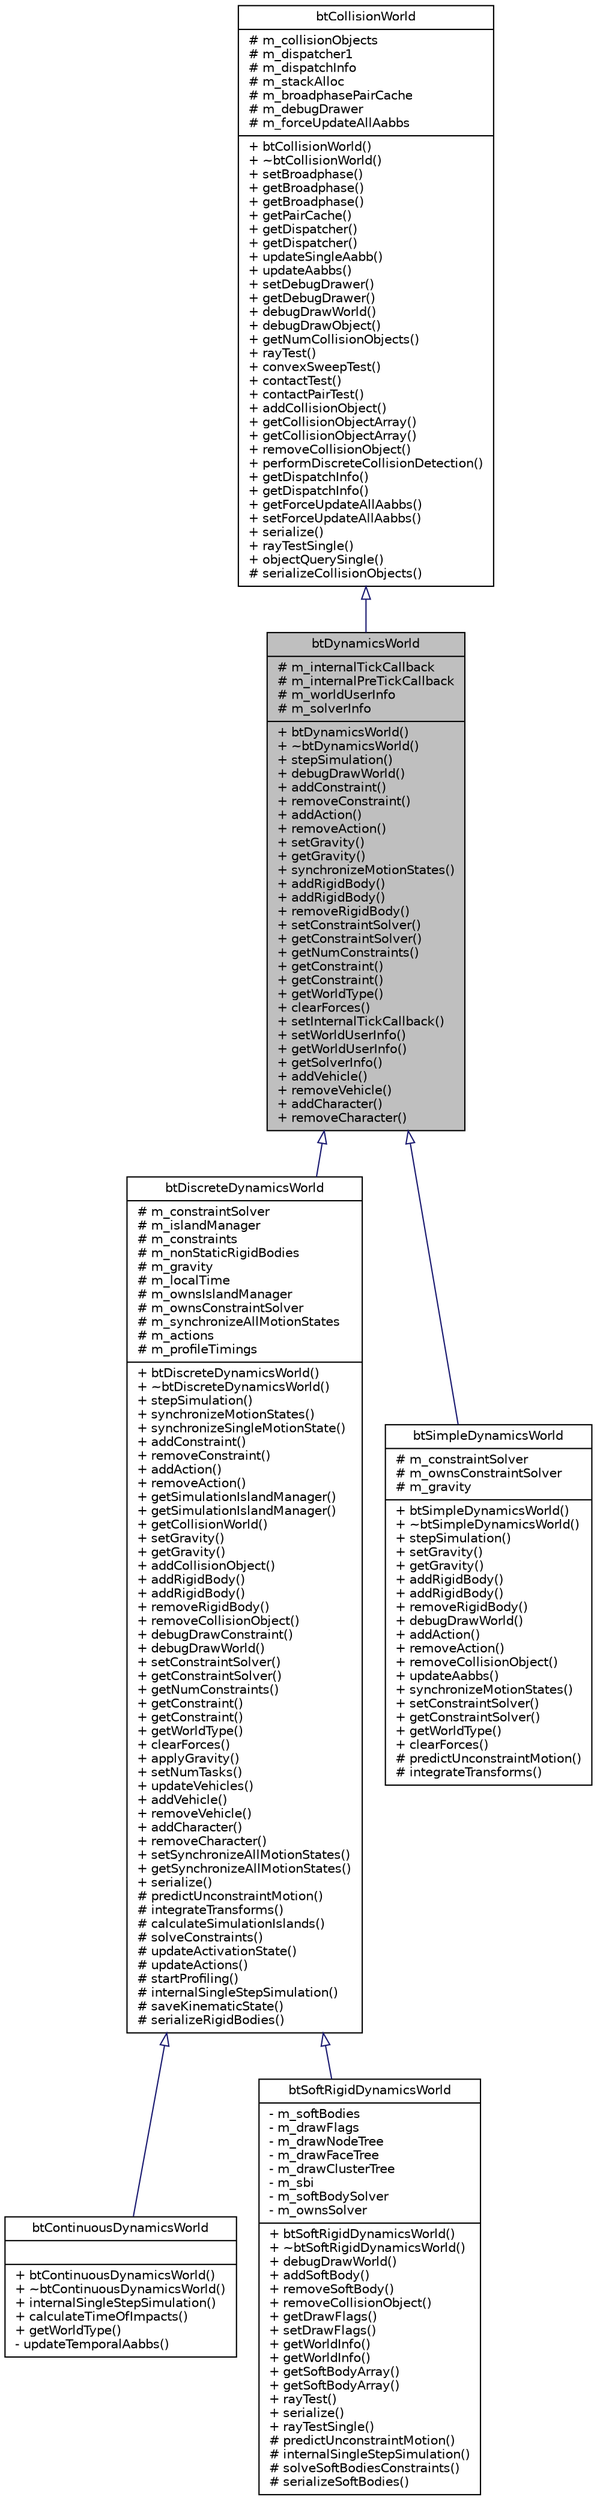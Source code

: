 digraph G
{
  edge [fontname="Helvetica",fontsize="10",labelfontname="Helvetica",labelfontsize="10"];
  node [fontname="Helvetica",fontsize="10",shape=record];
  Node1 [label="{btDynamicsWorld\n|# m_internalTickCallback\l# m_internalPreTickCallback\l# m_worldUserInfo\l# m_solverInfo\l|+ btDynamicsWorld()\l+ ~btDynamicsWorld()\l+ stepSimulation()\l+ debugDrawWorld()\l+ addConstraint()\l+ removeConstraint()\l+ addAction()\l+ removeAction()\l+ setGravity()\l+ getGravity()\l+ synchronizeMotionStates()\l+ addRigidBody()\l+ addRigidBody()\l+ removeRigidBody()\l+ setConstraintSolver()\l+ getConstraintSolver()\l+ getNumConstraints()\l+ getConstraint()\l+ getConstraint()\l+ getWorldType()\l+ clearForces()\l+ setInternalTickCallback()\l+ setWorldUserInfo()\l+ getWorldUserInfo()\l+ getSolverInfo()\l+ addVehicle()\l+ removeVehicle()\l+ addCharacter()\l+ removeCharacter()\l}",height=0.2,width=0.4,color="black", fillcolor="grey75", style="filled" fontcolor="black"];
  Node2 -> Node1 [dir=back,color="midnightblue",fontsize="10",style="solid",arrowtail="empty",fontname="Helvetica"];
  Node2 [label="{btCollisionWorld\n|# m_collisionObjects\l# m_dispatcher1\l# m_dispatchInfo\l# m_stackAlloc\l# m_broadphasePairCache\l# m_debugDrawer\l# m_forceUpdateAllAabbs\l|+ btCollisionWorld()\l+ ~btCollisionWorld()\l+ setBroadphase()\l+ getBroadphase()\l+ getBroadphase()\l+ getPairCache()\l+ getDispatcher()\l+ getDispatcher()\l+ updateSingleAabb()\l+ updateAabbs()\l+ setDebugDrawer()\l+ getDebugDrawer()\l+ debugDrawWorld()\l+ debugDrawObject()\l+ getNumCollisionObjects()\l+ rayTest()\l+ convexSweepTest()\l+ contactTest()\l+ contactPairTest()\l+ addCollisionObject()\l+ getCollisionObjectArray()\l+ getCollisionObjectArray()\l+ removeCollisionObject()\l+ performDiscreteCollisionDetection()\l+ getDispatchInfo()\l+ getDispatchInfo()\l+ getForceUpdateAllAabbs()\l+ setForceUpdateAllAabbs()\l+ serialize()\l+ rayTestSingle()\l+ objectQuerySingle()\l# serializeCollisionObjects()\l}",height=0.2,width=0.4,color="black", fillcolor="white", style="filled",URL="$d6/def/classbtCollisionWorld.html",tooltip="CollisionWorld is interface and container for the collision detection."];
  Node1 -> Node3 [dir=back,color="midnightblue",fontsize="10",style="solid",arrowtail="empty",fontname="Helvetica"];
  Node3 [label="{btDiscreteDynamicsWorld\n|# m_constraintSolver\l# m_islandManager\l# m_constraints\l# m_nonStaticRigidBodies\l# m_gravity\l# m_localTime\l# m_ownsIslandManager\l# m_ownsConstraintSolver\l# m_synchronizeAllMotionStates\l# m_actions\l# m_profileTimings\l|+ btDiscreteDynamicsWorld()\l+ ~btDiscreteDynamicsWorld()\l+ stepSimulation()\l+ synchronizeMotionStates()\l+ synchronizeSingleMotionState()\l+ addConstraint()\l+ removeConstraint()\l+ addAction()\l+ removeAction()\l+ getSimulationIslandManager()\l+ getSimulationIslandManager()\l+ getCollisionWorld()\l+ setGravity()\l+ getGravity()\l+ addCollisionObject()\l+ addRigidBody()\l+ addRigidBody()\l+ removeRigidBody()\l+ removeCollisionObject()\l+ debugDrawConstraint()\l+ debugDrawWorld()\l+ setConstraintSolver()\l+ getConstraintSolver()\l+ getNumConstraints()\l+ getConstraint()\l+ getConstraint()\l+ getWorldType()\l+ clearForces()\l+ applyGravity()\l+ setNumTasks()\l+ updateVehicles()\l+ addVehicle()\l+ removeVehicle()\l+ addCharacter()\l+ removeCharacter()\l+ setSynchronizeAllMotionStates()\l+ getSynchronizeAllMotionStates()\l+ serialize()\l# predictUnconstraintMotion()\l# integrateTransforms()\l# calculateSimulationIslands()\l# solveConstraints()\l# updateActivationState()\l# updateActions()\l# startProfiling()\l# internalSingleStepSimulation()\l# saveKinematicState()\l# serializeRigidBodies()\l}",height=0.2,width=0.4,color="black", fillcolor="white", style="filled",URL="$db/d6c/classbtDiscreteDynamicsWorld.html"];
  Node3 -> Node4 [dir=back,color="midnightblue",fontsize="10",style="solid",arrowtail="empty",fontname="Helvetica"];
  Node4 [label="{btContinuousDynamicsWorld\n||+ btContinuousDynamicsWorld()\l+ ~btContinuousDynamicsWorld()\l+ internalSingleStepSimulation()\l+ calculateTimeOfImpacts()\l+ getWorldType()\l- updateTemporalAabbs()\l}",height=0.2,width=0.4,color="black", fillcolor="white", style="filled",URL="$d5/d62/classbtContinuousDynamicsWorld.html"];
  Node3 -> Node5 [dir=back,color="midnightblue",fontsize="10",style="solid",arrowtail="empty",fontname="Helvetica"];
  Node5 [label="{btSoftRigidDynamicsWorld\n|- m_softBodies\l- m_drawFlags\l- m_drawNodeTree\l- m_drawFaceTree\l- m_drawClusterTree\l- m_sbi\l- m_softBodySolver\l- m_ownsSolver\l|+ btSoftRigidDynamicsWorld()\l+ ~btSoftRigidDynamicsWorld()\l+ debugDrawWorld()\l+ addSoftBody()\l+ removeSoftBody()\l+ removeCollisionObject()\l+ getDrawFlags()\l+ setDrawFlags()\l+ getWorldInfo()\l+ getWorldInfo()\l+ getSoftBodyArray()\l+ getSoftBodyArray()\l+ rayTest()\l+ serialize()\l+ rayTestSingle()\l# predictUnconstraintMotion()\l# internalSingleStepSimulation()\l# solveSoftBodiesConstraints()\l# serializeSoftBodies()\l}",height=0.2,width=0.4,color="black", fillcolor="white", style="filled",URL="$d9/d94/classbtSoftRigidDynamicsWorld.html"];
  Node1 -> Node6 [dir=back,color="midnightblue",fontsize="10",style="solid",arrowtail="empty",fontname="Helvetica"];
  Node6 [label="{btSimpleDynamicsWorld\n|# m_constraintSolver\l# m_ownsConstraintSolver\l# m_gravity\l|+ btSimpleDynamicsWorld()\l+ ~btSimpleDynamicsWorld()\l+ stepSimulation()\l+ setGravity()\l+ getGravity()\l+ addRigidBody()\l+ addRigidBody()\l+ removeRigidBody()\l+ debugDrawWorld()\l+ addAction()\l+ removeAction()\l+ removeCollisionObject()\l+ updateAabbs()\l+ synchronizeMotionStates()\l+ setConstraintSolver()\l+ getConstraintSolver()\l+ getWorldType()\l+ clearForces()\l# predictUnconstraintMotion()\l# integrateTransforms()\l}",height=0.2,width=0.4,color="black", fillcolor="white", style="filled",URL="$d9/d7e/classbtSimpleDynamicsWorld.html"];
}
